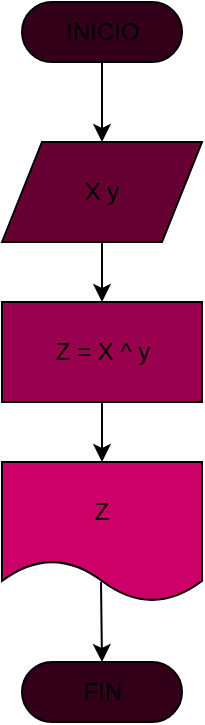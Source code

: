 <mxfile>
    <diagram id="Rw2yPfWS3aZJVgQi9t-T" name="Página-1">
        <mxGraphModel dx="564" dy="470" grid="1" gridSize="10" guides="1" tooltips="1" connect="1" arrows="1" fold="1" page="1" pageScale="1" pageWidth="827" pageHeight="1169" math="0" shadow="0">
            <root>
                <mxCell id="0"/>
                <mxCell id="1" parent="0"/>
                <mxCell id="7" style="edgeStyle=none;html=1;exitX=0.5;exitY=0.5;exitDx=0;exitDy=15;exitPerimeter=0;" edge="1" parent="1" source="2" target="3">
                    <mxGeometry relative="1" as="geometry"/>
                </mxCell>
                <mxCell id="2" value="INICIO" style="html=1;dashed=0;whitespace=wrap;shape=mxgraph.dfd.start;fillColor=#33001A;" vertex="1" parent="1">
                    <mxGeometry x="240" y="50" width="80" height="30" as="geometry"/>
                </mxCell>
                <mxCell id="8" style="edgeStyle=none;html=1;exitX=0.5;exitY=1;exitDx=0;exitDy=0;entryX=0.5;entryY=0;entryDx=0;entryDy=0;" edge="1" parent="1" source="3" target="4">
                    <mxGeometry relative="1" as="geometry"/>
                </mxCell>
                <mxCell id="3" value="X y" style="shape=parallelogram;perimeter=parallelogramPerimeter;whiteSpace=wrap;html=1;dashed=0;fillColor=#660033;" vertex="1" parent="1">
                    <mxGeometry x="230" y="120" width="100" height="50" as="geometry"/>
                </mxCell>
                <mxCell id="9" style="edgeStyle=none;html=1;exitX=0.5;exitY=1;exitDx=0;exitDy=0;entryX=0.5;entryY=0;entryDx=0;entryDy=0;" edge="1" parent="1" source="4" target="5">
                    <mxGeometry relative="1" as="geometry"/>
                </mxCell>
                <mxCell id="4" value="Z = X ^ y" style="html=1;dashed=0;whitespace=wrap;fillColor=#99004D;" vertex="1" parent="1">
                    <mxGeometry x="230" y="200" width="100" height="50" as="geometry"/>
                </mxCell>
                <mxCell id="5" value="Z" style="shape=document;whiteSpace=wrap;html=1;boundedLbl=1;dashed=0;flipH=1;fillColor=#CC0066;" vertex="1" parent="1">
                    <mxGeometry x="230" y="280" width="100" height="70" as="geometry"/>
                </mxCell>
                <mxCell id="6" value="FIN" style="html=1;dashed=0;whitespace=wrap;shape=mxgraph.dfd.start;fillColor=#33001A;" vertex="1" parent="1">
                    <mxGeometry x="240" y="380" width="80" height="30" as="geometry"/>
                </mxCell>
                <mxCell id="10" style="edgeStyle=none;html=1;exitX=0.5;exitY=1;exitDx=0;exitDy=0;entryX=0.5;entryY=0.5;entryDx=0;entryDy=-15;entryPerimeter=0;" edge="1" parent="1" target="6">
                    <mxGeometry relative="1" as="geometry">
                        <mxPoint x="279.5" y="340" as="sourcePoint"/>
                        <mxPoint x="279.5" y="370" as="targetPoint"/>
                    </mxGeometry>
                </mxCell>
            </root>
        </mxGraphModel>
    </diagram>
</mxfile>